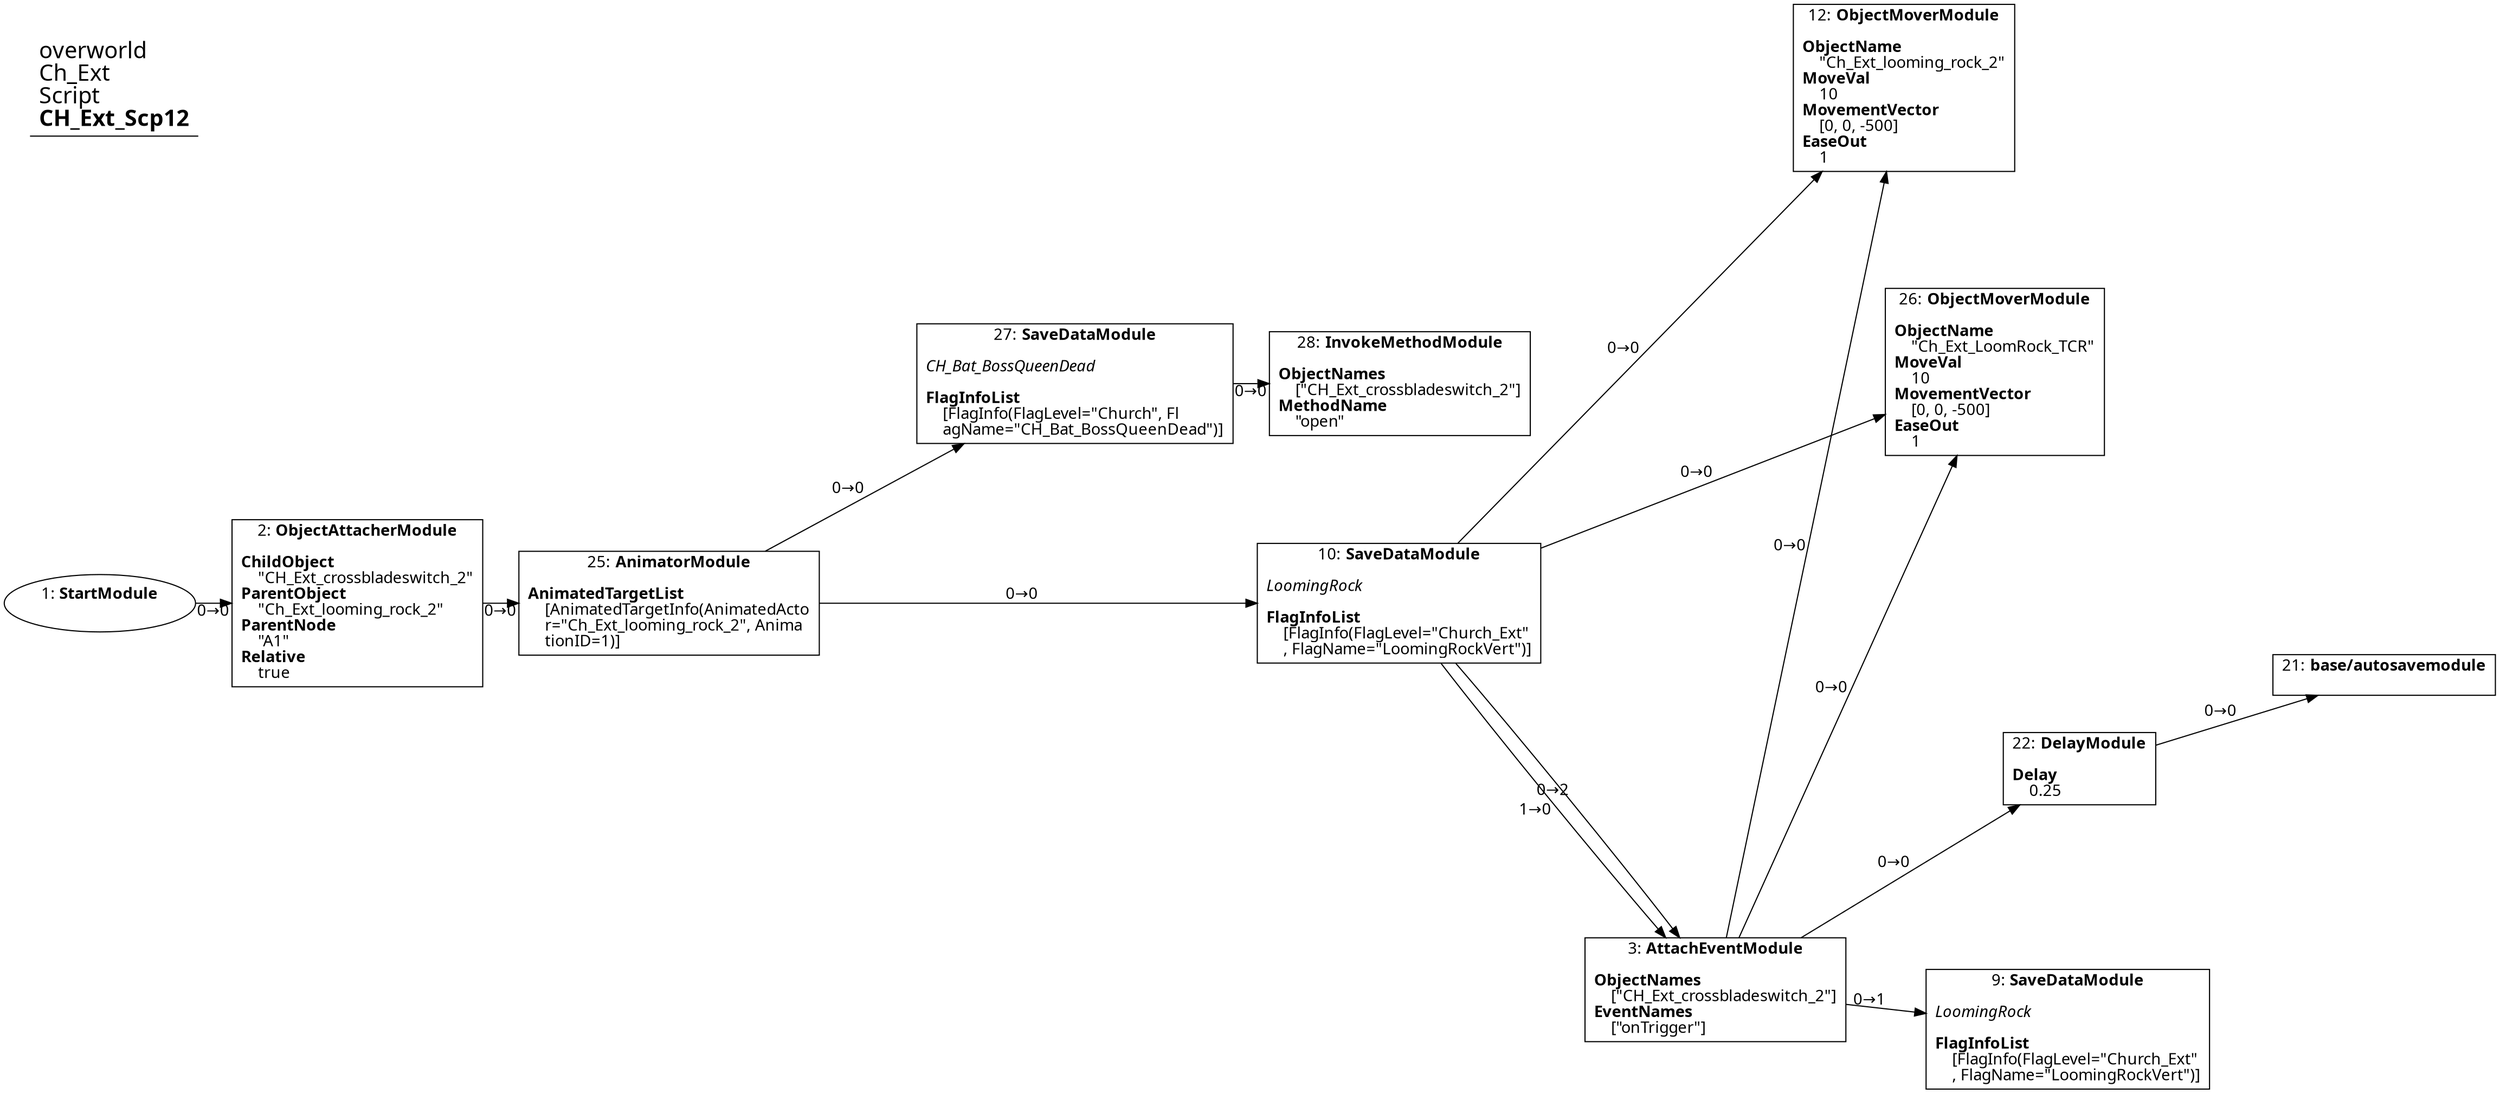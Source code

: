 digraph {
    layout = fdp;
    overlap = prism;
    sep = "+16";
    splines = spline;

    node [ shape = box ];

    graph [ fontname = "Segoe UI" ];
    node [ fontname = "Segoe UI" ];
    edge [ fontname = "Segoe UI" ];

    1 [ label = <1: <b>StartModule</b><br/><br/>> ];
    1 [ shape = oval ]
    1 [ pos = "-0.74,-0.072000004!" ];
    1 -> 2 [ label = "0→0" ];

    2 [ label = <2: <b>ObjectAttacherModule</b><br/><br/><b>ChildObject</b><br align="left"/>    &quot;CH_Ext_crossbladeswitch_2&quot;<br align="left"/><b>ParentObject</b><br align="left"/>    &quot;Ch_Ext_looming_rock_2&quot;<br align="left"/><b>ParentNode</b><br align="left"/>    &quot;A1&quot;<br align="left"/><b>Relative</b><br align="left"/>    true<br align="left"/>> ];
    2 [ pos = "-0.57100004,-0.072000004!" ];
    2 -> 25 [ label = "0→0" ];

    3 [ label = <3: <b>AttachEventModule</b><br/><br/><b>ObjectNames</b><br align="left"/>    [&quot;CH_Ext_crossbladeswitch_2&quot;]<br align="left"/><b>EventNames</b><br align="left"/>    [&quot;onTrigger&quot;]<br align="left"/>> ];
    3 [ pos = "0.35200003,-0.33600003!" ];
    3 -> 9 [ label = "0→1" ];
    3 -> 12 [ label = "0→0" ];
    3 -> 22 [ label = "0→0" ];
    3 -> 26 [ label = "0→0" ];

    9 [ label = <9: <b>SaveDataModule</b><br/><br/><i>LoomingRock<br align="left"/></i><br align="left"/><b>FlagInfoList</b><br align="left"/>    [FlagInfo(FlagLevel=&quot;Church_Ext&quot;<br align="left"/>    , FlagName=&quot;LoomingRockVert&quot;)]<br align="left"/>> ];
    9 [ pos = "0.59300005,-0.363!" ];

    10 [ label = <10: <b>SaveDataModule</b><br/><br/><i>LoomingRock<br align="left"/></i><br align="left"/><b>FlagInfoList</b><br align="left"/>    [FlagInfo(FlagLevel=&quot;Church_Ext&quot;<br align="left"/>    , FlagName=&quot;LoomingRockVert&quot;)]<br align="left"/>> ];
    10 [ pos = "0.135,-0.072000004!" ];
    10 -> 12 [ label = "0→0" ];
    10 -> 3 [ label = "0→2" ];
    10 -> 3 [ label = "1→0" ];
    10 -> 26 [ label = "0→0" ];

    12 [ label = <12: <b>ObjectMoverModule</b><br/><br/><b>ObjectName</b><br align="left"/>    &quot;Ch_Ext_looming_rock_2&quot;<br align="left"/><b>MoveVal</b><br align="left"/>    10<br align="left"/><b>MovementVector</b><br align="left"/>    [0, 0, -500]<br align="left"/><b>EaseOut</b><br align="left"/>    1<br align="left"/>> ];
    12 [ pos = "0.48100004,0.28!" ];

    21 [ label = <21: <b>base/autosavemodule</b><br/><br/>> ];
    21 [ pos = "0.809,-0.12100001!" ];

    22 [ label = <22: <b>DelayModule</b><br/><br/><b>Delay</b><br align="left"/>    0.25<br align="left"/>> ];
    22 [ pos = "0.601,-0.185!" ];
    22 -> 21 [ label = "0→0" ];

    25 [ label = <25: <b>AnimatorModule</b><br/><br/><b>AnimatedTargetList</b><br align="left"/>    [AnimatedTargetInfo(AnimatedActo<br align="left"/>    r=&quot;Ch_Ext_looming_rock_2&quot;, Anima<br align="left"/>    tionID=1)]<br align="left"/>> ];
    25 [ pos = "-0.38700002,-0.072000004!" ];
    25 -> 27 [ label = "0→0" ];
    25 -> 10 [ label = "0→0" ];

    26 [ label = <26: <b>ObjectMoverModule</b><br/><br/><b>ObjectName</b><br align="left"/>    &quot;Ch_Ext_LoomRock_TCR&quot;<br align="left"/><b>MoveVal</b><br align="left"/>    10<br align="left"/><b>MovementVector</b><br align="left"/>    [0, 0, -500]<br align="left"/><b>EaseOut</b><br align="left"/>    1<br align="left"/>> ];
    26 [ pos = "0.54300004,0.086!" ];

    27 [ label = <27: <b>SaveDataModule</b><br/><br/><i>CH_Bat_BossQueenDead<br align="left"/></i><br align="left"/><b>FlagInfoList</b><br align="left"/>    [FlagInfo(FlagLevel=&quot;Church&quot;, Fl<br align="left"/>    agName=&quot;CH_Bat_BossQueenDead&quot;)]<br align="left"/>> ];
    27 [ pos = "-0.083000004,0.078!" ];
    27 -> 28 [ label = "0→0" ];

    28 [ label = <28: <b>InvokeMethodModule</b><br/><br/><b>ObjectNames</b><br align="left"/>    [&quot;CH_Ext_crossbladeswitch_2&quot;]<br align="left"/><b>MethodName</b><br align="left"/>    &quot;open&quot;<br align="left"/>> ];
    28 [ pos = "0.135,0.078!" ];

    title [ pos = "-0.74100006,0.28100002!" ];
    title [ shape = underline ];
    title [ label = <<font point-size="20">overworld<br align="left"/>Ch_Ext<br align="left"/>Script<br align="left"/><b>CH_Ext_Scp12</b><br align="left"/></font>> ];
}
